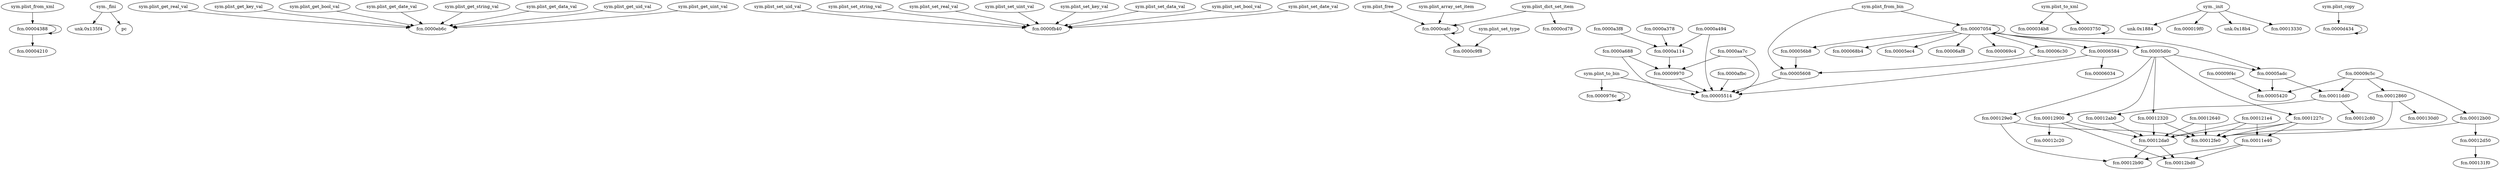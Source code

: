 digraph code {
  "0x0000534c" [label="sym.plist_from_xml"];
  "0x0000534c" -> "0x00004388";
  "0x00004388" [label="fcn.00004388"];
  "0x00004388" [label="fcn.00004388"];
  "0x00004388" -> "0x00004210";
  "0x00004210" [label="fcn.00004210"];
  "0x00004388" -> "0x00004388";
  "0x00004388" [label="fcn.00004388"];
  "0x000135d0" [label="sym._fini"];
  "0x000135d0" -> "0x000135f4";
  "0x000135f4" [label="unk.0x135f4"];
  "0x000135d0" -> "0x000018f0";
  "0x000018f0" [label="pc"];
  "0x0000f4b0" [label="sym.plist_get_real_val"];
  "0x0000f4b0" -> "0x0000eb6c";
  "0x0000eb6c" [label="fcn.0000eb6c"];
  "0x0000eee4" [label="sym.plist_get_key_val"];
  "0x0000eee4" -> "0x0000eb6c";
  "0x0000eb6c" [label="fcn.0000eb6c"];
  "0x00010248" [label="sym.plist_set_uid_val"];
  "0x00010248" -> "0x0000fb40";
  "0x0000fb40" [label="fcn.0000fb40"];
  "0x000100ac" [label="sym.plist_set_string_val"];
  "0x000100ac" -> "0x0000fb40";
  "0x0000fb40" [label="fcn.0000fb40"];
  "0x0000f18c" [label="sym.plist_get_bool_val"];
  "0x0000f18c" -> "0x0000eb6c";
  "0x0000eb6c" [label="fcn.0000eb6c"];
  "0x000102c4" [label="sym.plist_set_real_val"];
  "0x000102c4" -> "0x0000fb40";
  "0x0000fb40" [label="fcn.0000fb40"];
  "0x0000d3c8" [label="sym.plist_free"];
  "0x0000d3c8" -> "0x0000cafc";
  "0x0000cafc" [label="fcn.0000cafc"];
  "0x0000cafc" [label="fcn.0000cafc"];
  "0x0000cafc" -> "0x0000c9f8";
  "0x0000c9f8" [label="fcn.0000c9f8"];
  "0x0000cafc" -> "0x0000cafc";
  "0x0000cafc" [label="fcn.0000cafc"];
  "0x000101cc" [label="sym.plist_set_uint_val"];
  "0x000101cc" -> "0x0000fb40";
  "0x0000fb40" [label="fcn.0000fb40"];
  "0x0000fe68" [label="sym.plist_set_type"];
  "0x0000fe68" -> "0x0000c9f8";
  "0x0000c9f8" [label="fcn.0000c9f8"];
  "0x00010008" [label="sym.plist_set_key_val"];
  "0x00010008" -> "0x0000fb40";
  "0x0000fb40" [label="fcn.0000fb40"];
  "0x0000b954" [label="sym.plist_to_bin"];
  "0x0000b954" -> "0x0000976c";
  "0x0000976c" [label="fcn.0000976c"];
  "0x0000b954" -> "0x00005514";
  "0x00005514" [label="fcn.00005514"];
  "0x0000502c" [label="sym.plist_to_xml"];
  "0x0000502c" -> "0x000034b8";
  "0x000034b8" [label="fcn.000034b8"];
  "0x0000502c" -> "0x00003750";
  "0x00003750" [label="fcn.00003750"];
  "0x0000f660" [label="sym.plist_get_date_val"];
  "0x0000f660" -> "0x0000eb6c";
  "0x0000eb6c" [label="fcn.0000eb6c"];
  "0x0000f038" [label="sym.plist_get_string_val"];
  "0x0000f038" -> "0x0000eb6c";
  "0x0000eb6c" [label="fcn.0000eb6c"];
  "0x00010340" [label="sym.plist_set_data_val"];
  "0x00010340" -> "0x0000fb40";
  "0x0000fb40" [label="fcn.0000fb40"];
  "0x00010150" [label="sym.plist_set_bool_val"];
  "0x00010150" -> "0x0000fb40";
  "0x0000fb40" [label="fcn.0000fb40"];
  "0x0000daa8" [label="sym.plist_array_set_item"];
  "0x0000daa8" -> "0x0000cafc";
  "0x0000cafc" [label="fcn.0000cafc"];
  "0x0000f5bc" [label="sym.plist_get_data_val"];
  "0x0000f5bc" -> "0x0000eb6c";
  "0x0000eb6c" [label="fcn.0000eb6c"];
  "0x00007c90" [label="sym.plist_from_bin"];
  "0x00007c90" -> "0x00005608";
  "0x00005608" [label="fcn.00005608"];
  "0x00007c90" -> "0x00007054";
  "0x00007054" [label="fcn.00007054"];
  "0x0000e3c4" [label="sym.plist_dict_set_item"];
  "0x0000e3c4" -> "0x0000cafc";
  "0x0000cafc" [label="fcn.0000cafc"];
  "0x0000e3c4" -> "0x0000cd78";
  "0x0000cd78" [label="fcn.0000cd78"];
  "0x000103c0" [label="sym.plist_set_date_val"];
  "0x000103c0" -> "0x0000fb40";
  "0x0000fb40" [label="fcn.0000fb40"];
  "0x0000f3a4" [label="sym.plist_get_uid_val"];
  "0x0000f3a4" -> "0x0000eb6c";
  "0x0000eb6c" [label="fcn.0000eb6c"];
  "0x00001860" [label="sym._init"];
  "0x00001860" -> "0x00001884";
  "0x00001884" [label="unk.0x1884"];
  "0x00001860" -> "0x000019f0";
  "0x000019f0" [label="fcn.000019f0"];
  "0x00001860" -> "0x000018b4";
  "0x000018b4" [label="unk.0x18b4"];
  "0x00001860" -> "0x00013330";
  "0x00013330" [label="fcn.00013330"];
  "0x0000d840" [label="sym.plist_copy"];
  "0x0000d840" -> "0x0000d434";
  "0x0000d434" [label="fcn.0000d434"];
  "0x0000d434" [label="fcn.0000d434"];
  "0x0000d434" -> "0x0000d434";
  "0x0000d434" [label="fcn.0000d434"];
  "0x0000f298" [label="sym.plist_get_uint_val"];
  "0x0000f298" -> "0x0000eb6c";
  "0x0000eb6c" [label="fcn.0000eb6c"];
  "0x00003750" [label="fcn.00003750"];
  "0x00003750" -> "0x00003750";
  "0x00003750" [label="fcn.00003750"];
  "0x00005608" [label="fcn.00005608"];
  "0x00005608" -> "0x00005514";
  "0x00005514" [label="fcn.00005514"];
  "0x00011dd0" [label="fcn.00011dd0"];
  "0x00011dd0" -> "0x00012c80";
  "0x00012c80" [label="fcn.00012c80"];
  "0x00011dd0" -> "0x00012ab0";
  "0x00012ab0" [label="fcn.00012ab0"];
  "0x00012ab0" [label="fcn.00012ab0"];
  "0x00012ab0" -> "0x00012da0";
  "0x00012da0" [label="fcn.00012da0"];
  "0x00012da0" [label="fcn.00012da0"];
  "0x00012da0" -> "0x00012b90";
  "0x00012b90" [label="fcn.00012b90"];
  "0x00012da0" -> "0x00012bd0";
  "0x00012bd0" [label="fcn.00012bd0"];
  "0x00005adc" [label="fcn.00005adc"];
  "0x00005adc" -> "0x00005420";
  "0x00005420" [label="fcn.00005420"];
  "0x00005adc" -> "0x00011dd0";
  "0x00011dd0" [label="fcn.00011dd0"];
  "0x000129e0" [label="fcn.000129e0"];
  "0x000129e0" -> "0x00012fe0";
  "0x00012fe0" [label="fcn.00012fe0"];
  "0x000129e0" -> "0x00012b90";
  "0x00012b90" [label="fcn.00012b90"];
  "0x00012900" [label="fcn.00012900"];
  "0x00012900" -> "0x00012c20";
  "0x00012c20" [label="fcn.00012c20"];
  "0x00012900" -> "0x00012bd0";
  "0x00012bd0" [label="fcn.00012bd0"];
  "0x00012900" -> "0x00012da0";
  "0x00012da0" [label="fcn.00012da0"];
  "0x0001227c" [label="fcn.0001227c"];
  "0x0001227c" -> "0x00012fe0";
  "0x00012fe0" [label="fcn.00012fe0"];
  "0x0001227c" -> "0x00011e40";
  "0x00011e40" [label="fcn.00011e40"];
  "0x0001227c" -> "0x00012da0";
  "0x00012da0" [label="fcn.00012da0"];
  "0x00011e40" [label="fcn.00011e40"];
  "0x00011e40" -> "0x00012b90";
  "0x00012b90" [label="fcn.00012b90"];
  "0x00011e40" -> "0x00012bd0";
  "0x00012bd0" [label="fcn.00012bd0"];
  "0x00012320" [label="fcn.00012320"];
  "0x00012320" -> "0x00012fe0";
  "0x00012fe0" [label="fcn.00012fe0"];
  "0x00012320" -> "0x00012da0";
  "0x00012da0" [label="fcn.00012da0"];
  "0x000056b8" [label="fcn.000056b8"];
  "0x000056b8" -> "0x00005608";
  "0x00005608" [label="fcn.00005608"];
  "0x00005d0c" [label="fcn.00005d0c"];
  "0x00005d0c" -> "0x00005adc";
  "0x00005adc" [label="fcn.00005adc"];
  "0x00005d0c" -> "0x000129e0";
  "0x000129e0" [label="fcn.000129e0"];
  "0x00005d0c" -> "0x00012900";
  "0x00012900" [label="fcn.00012900"];
  "0x00005d0c" -> "0x0001227c";
  "0x0001227c" [label="fcn.0001227c"];
  "0x00005d0c" -> "0x00012320";
  "0x00012320" [label="fcn.00012320"];
  "0x00007054" [label="fcn.00007054"];
  "0x00007054" -> "0x000056b8";
  "0x000056b8" [label="fcn.000056b8"];
  "0x00007054" -> "0x00005adc";
  "0x00005adc" [label="fcn.00005adc"];
  "0x00007054" -> "0x00005d0c";
  "0x00005d0c" [label="fcn.00005d0c"];
  "0x00007054" -> "0x00007054";
  "0x00007054" [label="fcn.00007054"];
  "0x00007054" -> "0x000068b4";
  "0x000068b4" [label="fcn.000068b4"];
  "0x00007054" -> "0x00005ec4";
  "0x00005ec4" [label="fcn.00005ec4"];
  "0x00007054" -> "0x00006584";
  "0x00006584" [label="fcn.00006584"];
  "0x00007054" -> "0x00006af8";
  "0x00006af8" [label="fcn.00006af8"];
  "0x00007054" -> "0x00006c30";
  "0x00006c30" [label="fcn.00006c30"];
  "0x00007054" -> "0x000069c4";
  "0x000069c4" [label="fcn.000069c4"];
  "0x00006584" [label="fcn.00006584"];
  "0x00006584" -> "0x00005514";
  "0x00005514" [label="fcn.00005514"];
  "0x00006584" -> "0x00006034";
  "0x00006034" [label="fcn.00006034"];
  "0x00006c30" [label="fcn.00006c30"];
  "0x00006c30" -> "0x00005608";
  "0x00005608" [label="fcn.00005608"];
  "0x0000976c" [label="fcn.0000976c"];
  "0x0000976c" -> "0x0000976c";
  "0x0000976c" [label="fcn.0000976c"];
  "0x00012b00" [label="fcn.00012b00"];
  "0x00012b00" -> "0x00012fe0";
  "0x00012fe0" [label="fcn.00012fe0"];
  "0x00012b00" -> "0x00012d50";
  "0x00012d50" [label="fcn.00012d50"];
  "0x00012d50" [label="fcn.00012d50"];
  "0x00012d50" -> "0x000131f0";
  "0x000131f0" [label="fcn.000131f0"];
  "0x00012860" [label="fcn.00012860"];
  "0x00012860" -> "0x00012fe0";
  "0x00012fe0" [label="fcn.00012fe0"];
  "0x00012860" -> "0x000130d0";
  "0x000130d0" [label="fcn.000130d0"];
  "0x00009970" [label="fcn.00009970"];
  "0x00009970" -> "0x00005514";
  "0x00005514" [label="fcn.00005514"];
  "0x0000a114" [label="fcn.0000a114"];
  "0x0000a114" -> "0x00009970";
  "0x00009970" [label="fcn.00009970"];
  "0x00009c5c" [label="fcn.00009c5c"];
  "0x00009c5c" -> "0x00012b00";
  "0x00012b00" [label="fcn.00012b00"];
  "0x00009c5c" -> "0x00011dd0";
  "0x00011dd0" [label="fcn.00011dd0"];
  "0x00009c5c" -> "0x00012860";
  "0x00012860" [label="fcn.00012860"];
  "0x00009c5c" -> "0x00005420";
  "0x00005420" [label="fcn.00005420"];
  "0x0000a3f8" [label="fcn.0000a3f8"];
  "0x0000a3f8" -> "0x0000a114";
  "0x0000a114" [label="fcn.0000a114"];
  "0x0000a494" [label="fcn.0000a494"];
  "0x0000a494" -> "0x00005514";
  "0x00005514" [label="fcn.00005514"];
  "0x0000a494" -> "0x0000a114";
  "0x0000a114" [label="fcn.0000a114"];
  "0x0000a378" [label="fcn.0000a378"];
  "0x0000a378" -> "0x0000a114";
  "0x0000a114" [label="fcn.0000a114"];
  "0x0000a688" [label="fcn.0000a688"];
  "0x0000a688" -> "0x00009970";
  "0x00009970" [label="fcn.00009970"];
  "0x0000a688" -> "0x00005514";
  "0x00005514" [label="fcn.00005514"];
  "0x0000aa7c" [label="fcn.0000aa7c"];
  "0x0000aa7c" -> "0x00009970";
  "0x00009970" [label="fcn.00009970"];
  "0x0000aa7c" -> "0x00005514";
  "0x00005514" [label="fcn.00005514"];
  "0x00012640" [label="fcn.00012640"];
  "0x00012640" -> "0x00012fe0";
  "0x00012fe0" [label="fcn.00012fe0"];
  "0x00012640" -> "0x00012da0";
  "0x00012da0" [label="fcn.00012da0"];
  "0x000121e4" [label="fcn.000121e4"];
  "0x000121e4" -> "0x00012fe0";
  "0x00012fe0" [label="fcn.00012fe0"];
  "0x000121e4" -> "0x00011e40";
  "0x00011e40" [label="fcn.00011e40"];
  "0x000121e4" -> "0x00012da0";
  "0x00012da0" [label="fcn.00012da0"];
  "0x00009f4c" [label="fcn.00009f4c"];
  "0x00009f4c" -> "0x00005420";
  "0x00005420" [label="fcn.00005420"];
  "0x0000afbc" [label="fcn.0000afbc"];
  "0x0000afbc" -> "0x00005514";
  "0x00005514" [label="fcn.00005514"];
}